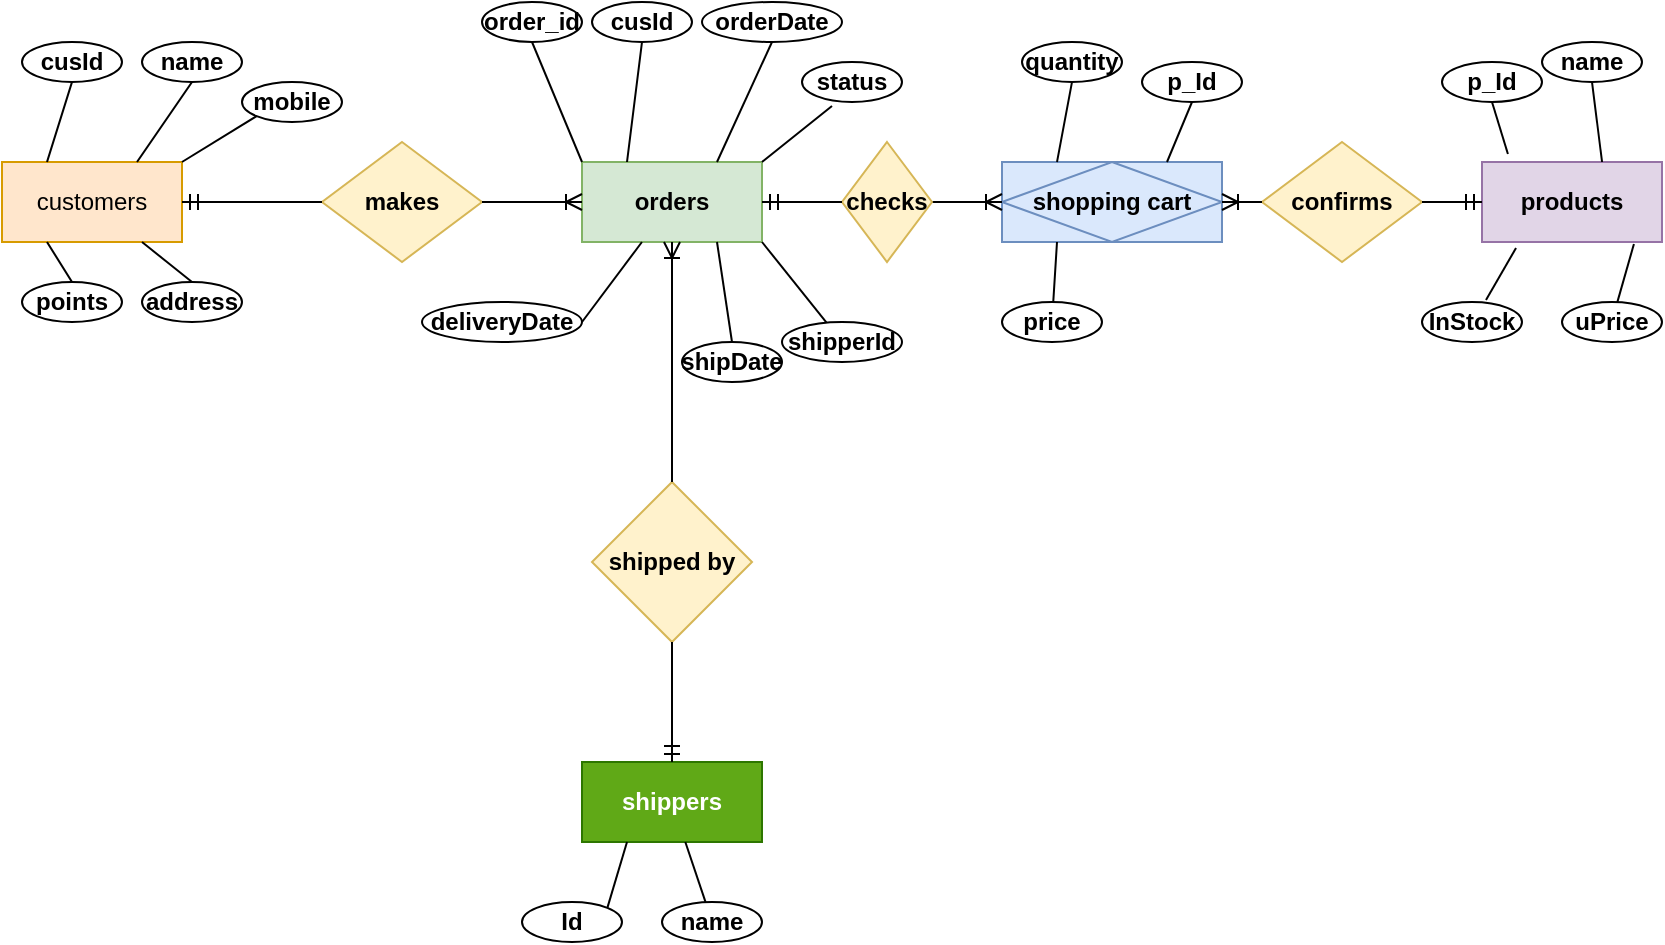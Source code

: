 <mxfile version="20.3.0" type="device"><diagram id="J9692pGz53QVYThOx9nj" name="Page-1"><mxGraphModel dx="1420" dy="905" grid="1" gridSize="10" guides="1" tooltips="1" connect="1" arrows="1" fold="1" page="1" pageScale="1" pageWidth="850" pageHeight="1100" math="0" shadow="0"><root><mxCell id="0"/><mxCell id="1" parent="0"/><mxCell id="1TcGrNg85FliqWaHRRkZ-2" value="customers" style="rounded=0;whiteSpace=wrap;html=1;fillColor=#ffe6cc;strokeColor=#d79b00;" vertex="1" parent="1"><mxGeometry y="220" width="90" height="40" as="geometry"/></mxCell><mxCell id="1TcGrNg85FliqWaHRRkZ-3" value="products" style="rounded=0;whiteSpace=wrap;html=1;fillColor=#e1d5e7;strokeColor=#9673a6;fontStyle=1" vertex="1" parent="1"><mxGeometry x="740" y="220" width="90" height="40" as="geometry"/></mxCell><mxCell id="1TcGrNg85FliqWaHRRkZ-4" value="shippers" style="rounded=0;whiteSpace=wrap;html=1;fontStyle=1;fillColor=#60a917;fontColor=#ffffff;strokeColor=#2D7600;" vertex="1" parent="1"><mxGeometry x="290" y="520" width="90" height="40" as="geometry"/></mxCell><mxCell id="1TcGrNg85FliqWaHRRkZ-8" value="makes" style="rhombus;whiteSpace=wrap;html=1;fillColor=#fff2cc;strokeColor=#d6b656;fontStyle=1" vertex="1" parent="1"><mxGeometry x="160" y="210" width="80" height="60" as="geometry"/></mxCell><mxCell id="1TcGrNg85FliqWaHRRkZ-9" value="confirms" style="rhombus;whiteSpace=wrap;html=1;fillColor=#fff2cc;strokeColor=#d6b656;fontStyle=1" vertex="1" parent="1"><mxGeometry x="630" y="210" width="80" height="60" as="geometry"/></mxCell><mxCell id="1TcGrNg85FliqWaHRRkZ-14" value="shipped by" style="rhombus;whiteSpace=wrap;html=1;fontStyle=1;fillColor=#fff2cc;strokeColor=#d6b656;" vertex="1" parent="1"><mxGeometry x="295" y="380" width="80" height="80" as="geometry"/></mxCell><mxCell id="1TcGrNg85FliqWaHRRkZ-18" value="shopping cart" style="shape=associativeEntity;whiteSpace=wrap;html=1;align=center;fillColor=#dae8fc;strokeColor=#6c8ebf;fontStyle=1" vertex="1" parent="1"><mxGeometry x="500" y="220" width="110" height="40" as="geometry"/></mxCell><mxCell id="1TcGrNg85FliqWaHRRkZ-19" value="" style="endArrow=none;html=1;rounded=0;exitX=1;exitY=0.5;exitDx=0;exitDy=0;entryX=0;entryY=0.5;entryDx=0;entryDy=0;startArrow=ERmandOne;startFill=0;fontStyle=1" edge="1" parent="1" source="1TcGrNg85FliqWaHRRkZ-2" target="1TcGrNg85FliqWaHRRkZ-8"><mxGeometry relative="1" as="geometry"><mxPoint x="110" y="270" as="sourcePoint"/><mxPoint x="270" y="270" as="targetPoint"/></mxGeometry></mxCell><mxCell id="1TcGrNg85FliqWaHRRkZ-20" value="" style="endArrow=ERoneToMany;html=1;rounded=0;entryX=0;entryY=0.5;entryDx=0;entryDy=0;exitX=1;exitY=0.5;exitDx=0;exitDy=0;endFill=0;startArrow=none;startFill=0;fontStyle=1" edge="1" parent="1" source="1TcGrNg85FliqWaHRRkZ-10" target="1TcGrNg85FliqWaHRRkZ-18"><mxGeometry relative="1" as="geometry"><mxPoint x="300" y="260" as="sourcePoint"/><mxPoint x="480" y="200" as="targetPoint"/></mxGeometry></mxCell><mxCell id="1TcGrNg85FliqWaHRRkZ-21" value="" style="endArrow=none;html=1;rounded=0;exitX=1;exitY=0.5;exitDx=0;exitDy=0;entryX=0;entryY=0.5;entryDx=0;entryDy=0;startArrow=ERoneToMany;startFill=0;fontStyle=1" edge="1" parent="1" source="1TcGrNg85FliqWaHRRkZ-18" target="1TcGrNg85FliqWaHRRkZ-9"><mxGeometry relative="1" as="geometry"><mxPoint x="500" y="230" as="sourcePoint"/><mxPoint x="660" y="230" as="targetPoint"/></mxGeometry></mxCell><mxCell id="1TcGrNg85FliqWaHRRkZ-22" value="" style="endArrow=ERmandOne;html=1;rounded=0;exitX=1;exitY=0.5;exitDx=0;exitDy=0;entryX=0;entryY=0.5;entryDx=0;entryDy=0;endFill=0;fontStyle=1" edge="1" parent="1" source="1TcGrNg85FliqWaHRRkZ-9" target="1TcGrNg85FliqWaHRRkZ-3"><mxGeometry relative="1" as="geometry"><mxPoint x="650" y="300" as="sourcePoint"/><mxPoint x="810" y="300" as="targetPoint"/></mxGeometry></mxCell><mxCell id="1TcGrNg85FliqWaHRRkZ-26" value="" style="endArrow=ERmandOne;html=1;rounded=0;exitX=0.5;exitY=1;exitDx=0;exitDy=0;entryX=0.5;entryY=0;entryDx=0;entryDy=0;endFill=0;fontStyle=1" edge="1" parent="1" source="1TcGrNg85FliqWaHRRkZ-14" target="1TcGrNg85FliqWaHRRkZ-4"><mxGeometry relative="1" as="geometry"><mxPoint x="710" y="480" as="sourcePoint"/><mxPoint x="870" y="480" as="targetPoint"/></mxGeometry></mxCell><mxCell id="1TcGrNg85FliqWaHRRkZ-1" value="orders" style="rounded=0;whiteSpace=wrap;html=1;fillColor=#d5e8d4;strokeColor=#82b366;fontStyle=1" vertex="1" parent="1"><mxGeometry x="290" y="220" width="90" height="40" as="geometry"/></mxCell><mxCell id="1TcGrNg85FliqWaHRRkZ-28" value="" style="endArrow=ERoneToMany;html=1;rounded=0;entryX=0;entryY=0.5;entryDx=0;entryDy=0;exitX=1;exitY=0.5;exitDx=0;exitDy=0;endFill=0;fontStyle=1" edge="1" parent="1" source="1TcGrNg85FliqWaHRRkZ-8" target="1TcGrNg85FliqWaHRRkZ-1"><mxGeometry relative="1" as="geometry"><mxPoint x="280" y="240" as="sourcePoint"/><mxPoint x="470" y="240" as="targetPoint"/></mxGeometry></mxCell><mxCell id="1TcGrNg85FliqWaHRRkZ-29" value="" style="endArrow=none;html=1;rounded=0;exitX=0.5;exitY=1;exitDx=0;exitDy=0;startArrow=ERoneToMany;startFill=0;fontStyle=1" edge="1" parent="1" source="1TcGrNg85FliqWaHRRkZ-1" target="1TcGrNg85FliqWaHRRkZ-14"><mxGeometry relative="1" as="geometry"><mxPoint x="410" y="340" as="sourcePoint"/><mxPoint x="460" y="340" as="targetPoint"/></mxGeometry></mxCell><mxCell id="1TcGrNg85FliqWaHRRkZ-10" value="checks" style="rhombus;whiteSpace=wrap;html=1;fillColor=#fff2cc;strokeColor=#d6b656;fontStyle=1" vertex="1" parent="1"><mxGeometry x="420" y="210" width="45" height="60" as="geometry"/></mxCell><mxCell id="1TcGrNg85FliqWaHRRkZ-30" value="" style="endArrow=none;html=1;rounded=0;entryX=0;entryY=0.5;entryDx=0;entryDy=0;exitX=1;exitY=0.5;exitDx=0;exitDy=0;endFill=0;startArrow=ERmandOne;startFill=0;fontStyle=1" edge="1" parent="1" source="1TcGrNg85FliqWaHRRkZ-1"><mxGeometry relative="1" as="geometry"><mxPoint x="380" y="240" as="sourcePoint"/><mxPoint x="380" y="240" as="targetPoint"/></mxGeometry></mxCell><mxCell id="1TcGrNg85FliqWaHRRkZ-32" value="" style="endArrow=none;html=1;rounded=0;exitX=1;exitY=0.5;exitDx=0;exitDy=0;entryX=0;entryY=0.5;entryDx=0;entryDy=0;startArrow=ERmandOne;startFill=0;fontStyle=1" edge="1" parent="1" source="1TcGrNg85FliqWaHRRkZ-1" target="1TcGrNg85FliqWaHRRkZ-10"><mxGeometry relative="1" as="geometry"><mxPoint x="460" y="480" as="sourcePoint"/><mxPoint x="530" y="480" as="targetPoint"/></mxGeometry></mxCell><mxCell id="1TcGrNg85FliqWaHRRkZ-35" value="price" style="ellipse;whiteSpace=wrap;html=1;fontStyle=1" vertex="1" parent="1"><mxGeometry x="500" y="290" width="50" height="20" as="geometry"/></mxCell><mxCell id="1TcGrNg85FliqWaHRRkZ-36" value="quantity" style="ellipse;whiteSpace=wrap;html=1;fontStyle=1" vertex="1" parent="1"><mxGeometry x="510" y="160" width="50" height="20" as="geometry"/></mxCell><mxCell id="1TcGrNg85FliqWaHRRkZ-37" value="p_Id" style="ellipse;whiteSpace=wrap;html=1;fontStyle=1" vertex="1" parent="1"><mxGeometry x="570" y="170" width="50" height="20" as="geometry"/></mxCell><mxCell id="1TcGrNg85FliqWaHRRkZ-38" value="shipperId" style="ellipse;whiteSpace=wrap;html=1;fontStyle=1" vertex="1" parent="1"><mxGeometry x="390" y="300" width="60" height="20" as="geometry"/></mxCell><mxCell id="1TcGrNg85FliqWaHRRkZ-39" value="shipDate" style="ellipse;whiteSpace=wrap;html=1;fontStyle=1" vertex="1" parent="1"><mxGeometry x="340" y="310" width="50" height="20" as="geometry"/></mxCell><mxCell id="1TcGrNg85FliqWaHRRkZ-40" value="status" style="ellipse;whiteSpace=wrap;html=1;fontStyle=1" vertex="1" parent="1"><mxGeometry x="400" y="170" width="50" height="20" as="geometry"/></mxCell><mxCell id="1TcGrNg85FliqWaHRRkZ-41" value="deliveryDate" style="ellipse;whiteSpace=wrap;html=1;fontStyle=1" vertex="1" parent="1"><mxGeometry x="210" y="290" width="80" height="20" as="geometry"/></mxCell><mxCell id="1TcGrNg85FliqWaHRRkZ-42" value="orderDate" style="ellipse;whiteSpace=wrap;html=1;fontStyle=1" vertex="1" parent="1"><mxGeometry x="350" y="140" width="70" height="20" as="geometry"/></mxCell><mxCell id="1TcGrNg85FliqWaHRRkZ-43" value="cusId" style="ellipse;whiteSpace=wrap;html=1;fontStyle=1" vertex="1" parent="1"><mxGeometry x="295" y="140" width="50" height="20" as="geometry"/></mxCell><mxCell id="1TcGrNg85FliqWaHRRkZ-44" value="order_id" style="ellipse;whiteSpace=wrap;html=1;fontStyle=1" vertex="1" parent="1"><mxGeometry x="240" y="140" width="50" height="20" as="geometry"/></mxCell><mxCell id="1TcGrNg85FliqWaHRRkZ-45" value="name" style="ellipse;whiteSpace=wrap;html=1;fontStyle=1" vertex="1" parent="1"><mxGeometry x="330" y="590" width="50" height="20" as="geometry"/></mxCell><mxCell id="1TcGrNg85FliqWaHRRkZ-46" value="Id" style="ellipse;whiteSpace=wrap;html=1;fontStyle=1" vertex="1" parent="1"><mxGeometry x="260" y="590" width="50" height="20" as="geometry"/></mxCell><mxCell id="1TcGrNg85FliqWaHRRkZ-47" value="uPrice" style="ellipse;whiteSpace=wrap;html=1;fontStyle=1" vertex="1" parent="1"><mxGeometry x="780" y="290" width="50" height="20" as="geometry"/></mxCell><mxCell id="1TcGrNg85FliqWaHRRkZ-48" value="InStock" style="ellipse;whiteSpace=wrap;html=1;fontStyle=1" vertex="1" parent="1"><mxGeometry x="710" y="290" width="50" height="20" as="geometry"/></mxCell><mxCell id="1TcGrNg85FliqWaHRRkZ-49" value="name" style="ellipse;whiteSpace=wrap;html=1;fontStyle=1" vertex="1" parent="1"><mxGeometry x="770" y="160" width="50" height="20" as="geometry"/></mxCell><mxCell id="1TcGrNg85FliqWaHRRkZ-50" value="p_Id" style="ellipse;whiteSpace=wrap;html=1;fontStyle=1" vertex="1" parent="1"><mxGeometry x="720" y="170" width="50" height="20" as="geometry"/></mxCell><mxCell id="1TcGrNg85FliqWaHRRkZ-51" value="points" style="ellipse;whiteSpace=wrap;html=1;fontStyle=1" vertex="1" parent="1"><mxGeometry x="10" y="280" width="50" height="20" as="geometry"/></mxCell><mxCell id="1TcGrNg85FliqWaHRRkZ-52" value="address" style="ellipse;whiteSpace=wrap;html=1;fontStyle=1" vertex="1" parent="1"><mxGeometry x="70" y="280" width="50" height="20" as="geometry"/></mxCell><mxCell id="1TcGrNg85FliqWaHRRkZ-53" value="mobile" style="ellipse;whiteSpace=wrap;html=1;fontStyle=1" vertex="1" parent="1"><mxGeometry x="120" y="180" width="50" height="20" as="geometry"/></mxCell><mxCell id="1TcGrNg85FliqWaHRRkZ-54" value="name" style="ellipse;whiteSpace=wrap;html=1;fontStyle=1" vertex="1" parent="1"><mxGeometry x="70" y="160" width="50" height="20" as="geometry"/></mxCell><mxCell id="1TcGrNg85FliqWaHRRkZ-55" value="cusId" style="ellipse;whiteSpace=wrap;html=1;fontStyle=1" vertex="1" parent="1"><mxGeometry x="10" y="160" width="50" height="20" as="geometry"/></mxCell><mxCell id="1TcGrNg85FliqWaHRRkZ-56" value="" style="endArrow=none;html=1;rounded=0;entryX=0.75;entryY=1;entryDx=0;entryDy=0;exitX=0.5;exitY=0;exitDx=0;exitDy=0;fontStyle=1" edge="1" parent="1" source="1TcGrNg85FliqWaHRRkZ-39" target="1TcGrNg85FliqWaHRRkZ-1"><mxGeometry width="50" height="50" relative="1" as="geometry"><mxPoint x="280" y="390" as="sourcePoint"/><mxPoint x="330" y="340" as="targetPoint"/></mxGeometry></mxCell><mxCell id="1TcGrNg85FliqWaHRRkZ-57" value="" style="endArrow=none;html=1;rounded=0;exitX=0.25;exitY=0;exitDx=0;exitDy=0;entryX=0.5;entryY=1;entryDx=0;entryDy=0;fontStyle=1" edge="1" parent="1" source="1TcGrNg85FliqWaHRRkZ-2" target="1TcGrNg85FliqWaHRRkZ-55"><mxGeometry width="50" height="50" relative="1" as="geometry"><mxPoint x="60" y="110" as="sourcePoint"/><mxPoint x="110" y="60" as="targetPoint"/></mxGeometry></mxCell><mxCell id="1TcGrNg85FliqWaHRRkZ-58" value="" style="endArrow=none;html=1;rounded=0;exitX=0.75;exitY=0;exitDx=0;exitDy=0;entryX=0.5;entryY=1;entryDx=0;entryDy=0;fontStyle=1" edge="1" parent="1" source="1TcGrNg85FliqWaHRRkZ-2" target="1TcGrNg85FliqWaHRRkZ-54"><mxGeometry width="50" height="50" relative="1" as="geometry"><mxPoint x="110" y="100" as="sourcePoint"/><mxPoint x="160" y="50" as="targetPoint"/></mxGeometry></mxCell><mxCell id="1TcGrNg85FliqWaHRRkZ-59" value="" style="endArrow=none;html=1;rounded=0;exitX=1;exitY=0;exitDx=0;exitDy=0;entryX=0;entryY=1;entryDx=0;entryDy=0;fontStyle=1" edge="1" parent="1" source="1TcGrNg85FliqWaHRRkZ-2" target="1TcGrNg85FliqWaHRRkZ-53"><mxGeometry width="50" height="50" relative="1" as="geometry"><mxPoint x="170" y="100" as="sourcePoint"/><mxPoint x="220" y="50" as="targetPoint"/></mxGeometry></mxCell><mxCell id="1TcGrNg85FliqWaHRRkZ-60" value="" style="endArrow=none;html=1;rounded=0;entryX=0.25;entryY=1;entryDx=0;entryDy=0;exitX=0.5;exitY=0;exitDx=0;exitDy=0;fontStyle=1" edge="1" parent="1" source="1TcGrNg85FliqWaHRRkZ-51" target="1TcGrNg85FliqWaHRRkZ-2"><mxGeometry width="50" height="50" relative="1" as="geometry"><mxPoint x="60" y="370" as="sourcePoint"/><mxPoint x="110" y="320" as="targetPoint"/></mxGeometry></mxCell><mxCell id="1TcGrNg85FliqWaHRRkZ-61" value="" style="endArrow=none;html=1;rounded=0;exitX=0.5;exitY=0;exitDx=0;exitDy=0;fontStyle=1" edge="1" parent="1" source="1TcGrNg85FliqWaHRRkZ-52" target="1TcGrNg85FliqWaHRRkZ-2"><mxGeometry width="50" height="50" relative="1" as="geometry"><mxPoint x="110" y="360" as="sourcePoint"/><mxPoint x="160" y="310" as="targetPoint"/></mxGeometry></mxCell><mxCell id="1TcGrNg85FliqWaHRRkZ-62" value="" style="endArrow=none;html=1;rounded=0;entryX=0.333;entryY=1;entryDx=0;entryDy=0;entryPerimeter=0;exitX=1;exitY=0.5;exitDx=0;exitDy=0;fontStyle=1" edge="1" parent="1" source="1TcGrNg85FliqWaHRRkZ-41" target="1TcGrNg85FliqWaHRRkZ-1"><mxGeometry width="50" height="50" relative="1" as="geometry"><mxPoint x="240" y="350" as="sourcePoint"/><mxPoint x="290" y="300" as="targetPoint"/></mxGeometry></mxCell><mxCell id="1TcGrNg85FliqWaHRRkZ-63" value="" style="endArrow=none;html=1;rounded=0;entryX=1;entryY=1;entryDx=0;entryDy=0;fontStyle=1" edge="1" parent="1" source="1TcGrNg85FliqWaHRRkZ-38" target="1TcGrNg85FliqWaHRRkZ-1"><mxGeometry width="50" height="50" relative="1" as="geometry"><mxPoint x="400" y="340" as="sourcePoint"/><mxPoint x="450" y="290" as="targetPoint"/></mxGeometry></mxCell><mxCell id="1TcGrNg85FliqWaHRRkZ-64" value="" style="endArrow=none;html=1;rounded=0;entryX=0.25;entryY=1;entryDx=0;entryDy=0;fontStyle=1" edge="1" parent="1" source="1TcGrNg85FliqWaHRRkZ-35" target="1TcGrNg85FliqWaHRRkZ-18"><mxGeometry width="50" height="50" relative="1" as="geometry"><mxPoint x="450" y="350" as="sourcePoint"/><mxPoint x="500" y="300" as="targetPoint"/></mxGeometry></mxCell><mxCell id="1TcGrNg85FliqWaHRRkZ-65" value="" style="endArrow=none;html=1;rounded=0;exitX=0;exitY=0;exitDx=0;exitDy=0;entryX=0.5;entryY=1;entryDx=0;entryDy=0;fontStyle=1" edge="1" parent="1" source="1TcGrNg85FliqWaHRRkZ-1" target="1TcGrNg85FliqWaHRRkZ-44"><mxGeometry width="50" height="50" relative="1" as="geometry"><mxPoint x="300" y="100" as="sourcePoint"/><mxPoint x="350" y="50" as="targetPoint"/></mxGeometry></mxCell><mxCell id="1TcGrNg85FliqWaHRRkZ-66" value="" style="endArrow=none;html=1;rounded=0;exitX=0.25;exitY=0;exitDx=0;exitDy=0;entryX=0.5;entryY=1;entryDx=0;entryDy=0;fontStyle=1" edge="1" parent="1" source="1TcGrNg85FliqWaHRRkZ-1" target="1TcGrNg85FliqWaHRRkZ-43"><mxGeometry width="50" height="50" relative="1" as="geometry"><mxPoint x="360" y="90" as="sourcePoint"/><mxPoint x="410" y="40" as="targetPoint"/></mxGeometry></mxCell><mxCell id="1TcGrNg85FliqWaHRRkZ-67" value="" style="endArrow=none;html=1;rounded=0;exitX=0.75;exitY=0;exitDx=0;exitDy=0;entryX=0.5;entryY=1;entryDx=0;entryDy=0;fontStyle=1" edge="1" parent="1" source="1TcGrNg85FliqWaHRRkZ-1" target="1TcGrNg85FliqWaHRRkZ-42"><mxGeometry width="50" height="50" relative="1" as="geometry"><mxPoint x="420" y="110" as="sourcePoint"/><mxPoint x="470" y="60" as="targetPoint"/></mxGeometry></mxCell><mxCell id="1TcGrNg85FliqWaHRRkZ-68" value="" style="endArrow=none;html=1;rounded=0;exitX=1;exitY=0;exitDx=0;exitDy=0;entryX=0.3;entryY=1.1;entryDx=0;entryDy=0;entryPerimeter=0;fontStyle=1" edge="1" parent="1" source="1TcGrNg85FliqWaHRRkZ-1" target="1TcGrNg85FliqWaHRRkZ-40"><mxGeometry width="50" height="50" relative="1" as="geometry"><mxPoint x="500" y="100" as="sourcePoint"/><mxPoint x="550" y="50" as="targetPoint"/></mxGeometry></mxCell><mxCell id="1TcGrNg85FliqWaHRRkZ-69" value="" style="endArrow=none;html=1;rounded=0;exitX=0.75;exitY=0;exitDx=0;exitDy=0;entryX=0.5;entryY=1;entryDx=0;entryDy=0;fontStyle=1" edge="1" parent="1" source="1TcGrNg85FliqWaHRRkZ-18" target="1TcGrNg85FliqWaHRRkZ-37"><mxGeometry width="50" height="50" relative="1" as="geometry"><mxPoint x="610" y="110" as="sourcePoint"/><mxPoint x="660" y="60" as="targetPoint"/></mxGeometry></mxCell><mxCell id="1TcGrNg85FliqWaHRRkZ-70" value="" style="endArrow=none;html=1;rounded=0;exitX=0.25;exitY=0;exitDx=0;exitDy=0;entryX=0.5;entryY=1;entryDx=0;entryDy=0;fontStyle=1" edge="1" parent="1" source="1TcGrNg85FliqWaHRRkZ-18" target="1TcGrNg85FliqWaHRRkZ-36"><mxGeometry width="50" height="50" relative="1" as="geometry"><mxPoint x="580" y="100" as="sourcePoint"/><mxPoint x="630" y="50" as="targetPoint"/></mxGeometry></mxCell><mxCell id="1TcGrNg85FliqWaHRRkZ-71" value="" style="endArrow=none;html=1;rounded=0;exitX=0.144;exitY=-0.1;exitDx=0;exitDy=0;exitPerimeter=0;entryX=0.5;entryY=1;entryDx=0;entryDy=0;fontStyle=1" edge="1" parent="1" source="1TcGrNg85FliqWaHRRkZ-3" target="1TcGrNg85FliqWaHRRkZ-50"><mxGeometry width="50" height="50" relative="1" as="geometry"><mxPoint x="740" y="130" as="sourcePoint"/><mxPoint x="790" y="80" as="targetPoint"/></mxGeometry></mxCell><mxCell id="1TcGrNg85FliqWaHRRkZ-72" value="" style="endArrow=none;html=1;rounded=0;exitX=0.667;exitY=0;exitDx=0;exitDy=0;exitPerimeter=0;entryX=0.5;entryY=1;entryDx=0;entryDy=0;fontStyle=1" edge="1" parent="1" source="1TcGrNg85FliqWaHRRkZ-3" target="1TcGrNg85FliqWaHRRkZ-49"><mxGeometry width="50" height="50" relative="1" as="geometry"><mxPoint x="790" y="120" as="sourcePoint"/><mxPoint x="840" y="70" as="targetPoint"/></mxGeometry></mxCell><mxCell id="1TcGrNg85FliqWaHRRkZ-73" value="" style="endArrow=none;html=1;rounded=0;entryX=0.189;entryY=1.075;entryDx=0;entryDy=0;entryPerimeter=0;exitX=0.64;exitY=-0.05;exitDx=0;exitDy=0;exitPerimeter=0;fontStyle=1" edge="1" parent="1" source="1TcGrNg85FliqWaHRRkZ-48" target="1TcGrNg85FliqWaHRRkZ-3"><mxGeometry width="50" height="50" relative="1" as="geometry"><mxPoint x="720" y="350" as="sourcePoint"/><mxPoint x="770" y="300" as="targetPoint"/></mxGeometry></mxCell><mxCell id="1TcGrNg85FliqWaHRRkZ-74" value="" style="endArrow=none;html=1;rounded=0;entryX=0.844;entryY=1.025;entryDx=0;entryDy=0;entryPerimeter=0;fontStyle=1" edge="1" parent="1" source="1TcGrNg85FliqWaHRRkZ-47" target="1TcGrNg85FliqWaHRRkZ-3"><mxGeometry width="50" height="50" relative="1" as="geometry"><mxPoint x="760" y="380" as="sourcePoint"/><mxPoint x="810" y="330" as="targetPoint"/></mxGeometry></mxCell><mxCell id="1TcGrNg85FliqWaHRRkZ-75" value="" style="endArrow=none;html=1;rounded=0;entryX=0.25;entryY=1;entryDx=0;entryDy=0;exitX=1;exitY=0;exitDx=0;exitDy=0;fontStyle=1" edge="1" parent="1" source="1TcGrNg85FliqWaHRRkZ-46" target="1TcGrNg85FliqWaHRRkZ-4"><mxGeometry width="50" height="50" relative="1" as="geometry"><mxPoint x="430" y="640" as="sourcePoint"/><mxPoint x="480" y="590" as="targetPoint"/></mxGeometry></mxCell><mxCell id="1TcGrNg85FliqWaHRRkZ-76" value="" style="endArrow=none;html=1;rounded=0;fontStyle=1" edge="1" parent="1" source="1TcGrNg85FliqWaHRRkZ-45" target="1TcGrNg85FliqWaHRRkZ-4"><mxGeometry width="50" height="50" relative="1" as="geometry"><mxPoint x="340" y="670" as="sourcePoint"/><mxPoint x="390" y="620" as="targetPoint"/></mxGeometry></mxCell></root></mxGraphModel></diagram></mxfile>